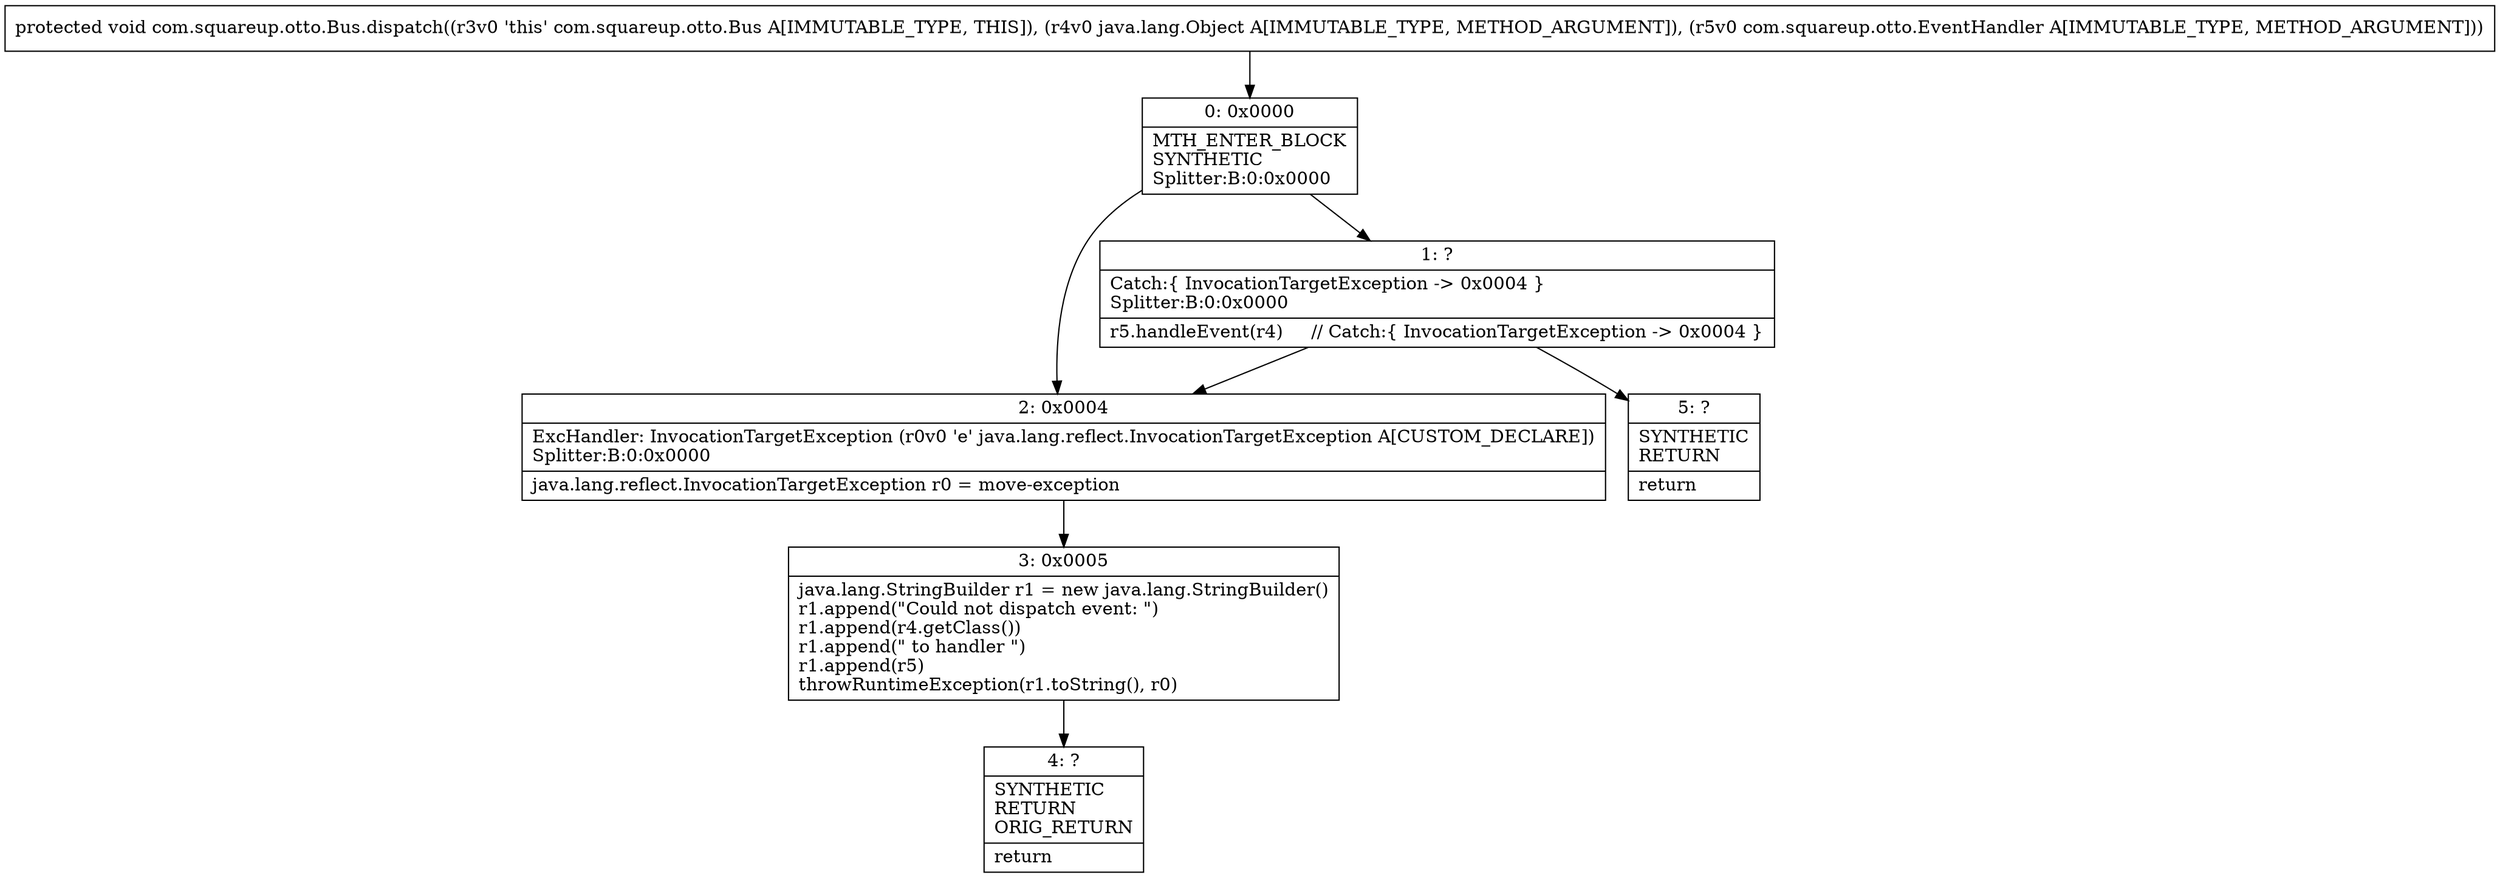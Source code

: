 digraph "CFG forcom.squareup.otto.Bus.dispatch(Ljava\/lang\/Object;Lcom\/squareup\/otto\/EventHandler;)V" {
Node_0 [shape=record,label="{0\:\ 0x0000|MTH_ENTER_BLOCK\lSYNTHETIC\lSplitter:B:0:0x0000\l}"];
Node_1 [shape=record,label="{1\:\ ?|Catch:\{ InvocationTargetException \-\> 0x0004 \}\lSplitter:B:0:0x0000\l|r5.handleEvent(r4)     \/\/ Catch:\{ InvocationTargetException \-\> 0x0004 \}\l}"];
Node_2 [shape=record,label="{2\:\ 0x0004|ExcHandler: InvocationTargetException (r0v0 'e' java.lang.reflect.InvocationTargetException A[CUSTOM_DECLARE])\lSplitter:B:0:0x0000\l|java.lang.reflect.InvocationTargetException r0 = move\-exception\l}"];
Node_3 [shape=record,label="{3\:\ 0x0005|java.lang.StringBuilder r1 = new java.lang.StringBuilder()\lr1.append(\"Could not dispatch event: \")\lr1.append(r4.getClass())\lr1.append(\" to handler \")\lr1.append(r5)\lthrowRuntimeException(r1.toString(), r0)\l}"];
Node_4 [shape=record,label="{4\:\ ?|SYNTHETIC\lRETURN\lORIG_RETURN\l|return\l}"];
Node_5 [shape=record,label="{5\:\ ?|SYNTHETIC\lRETURN\l|return\l}"];
MethodNode[shape=record,label="{protected void com.squareup.otto.Bus.dispatch((r3v0 'this' com.squareup.otto.Bus A[IMMUTABLE_TYPE, THIS]), (r4v0 java.lang.Object A[IMMUTABLE_TYPE, METHOD_ARGUMENT]), (r5v0 com.squareup.otto.EventHandler A[IMMUTABLE_TYPE, METHOD_ARGUMENT])) }"];
MethodNode -> Node_0;
Node_0 -> Node_1;
Node_0 -> Node_2;
Node_1 -> Node_2;
Node_1 -> Node_5;
Node_2 -> Node_3;
Node_3 -> Node_4;
}

